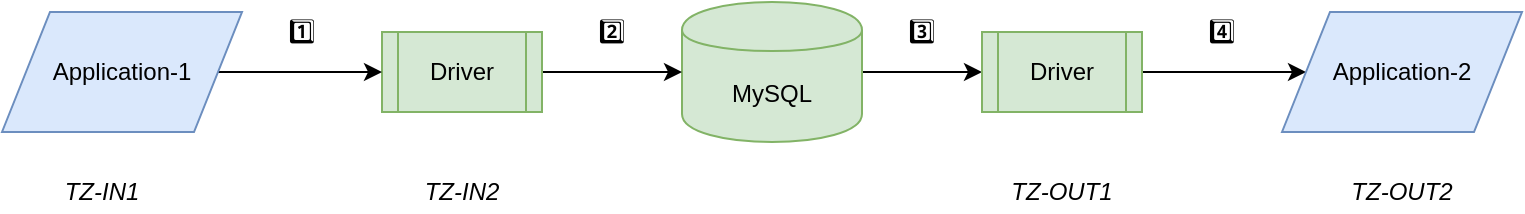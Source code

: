 <mxfile pages="1" version="11.2.5" type="device"><diagram id="tdWdfVrERL3tr06BXF3S" name="Page-1"><mxGraphModel dx="946" dy="705" grid="1" gridSize="10" guides="1" tooltips="1" connect="1" arrows="1" fold="1" page="1" pageScale="1" pageWidth="4681" pageHeight="3300" math="0" shadow="0"><root><mxCell id="0"/><mxCell id="1" parent="0"/><mxCell id="xQVByXjbwHNCumrkULU0-12" style="edgeStyle=orthogonalEdgeStyle;rounded=0;orthogonalLoop=1;jettySize=auto;html=1;exitX=1;exitY=0.5;exitDx=0;exitDy=0;entryX=0;entryY=0.5;entryDx=0;entryDy=0;" parent="1" source="xQVByXjbwHNCumrkULU0-1" target="xQVByXjbwHNCumrkULU0-3" edge="1"><mxGeometry relative="1" as="geometry"/></mxCell><mxCell id="xQVByXjbwHNCumrkULU0-1" value="MySQL" style="shape=cylinder;whiteSpace=wrap;html=1;boundedLbl=1;backgroundOutline=1;fillColor=#d5e8d4;strokeColor=#82b366;" parent="1" vertex="1"><mxGeometry x="410" y="285" width="90" height="70" as="geometry"/></mxCell><mxCell id="xQVByXjbwHNCumrkULU0-11" style="edgeStyle=orthogonalEdgeStyle;rounded=0;orthogonalLoop=1;jettySize=auto;html=1;exitX=1;exitY=0.5;exitDx=0;exitDy=0;entryX=0;entryY=0.5;entryDx=0;entryDy=0;" parent="1" source="xQVByXjbwHNCumrkULU0-2" target="xQVByXjbwHNCumrkULU0-1" edge="1"><mxGeometry relative="1" as="geometry"/></mxCell><mxCell id="xQVByXjbwHNCumrkULU0-2" value="Driver" style="shape=process;whiteSpace=wrap;html=1;backgroundOutline=1;fillColor=#d5e8d4;strokeColor=#82b366;" parent="1" vertex="1"><mxGeometry x="260" y="300" width="80" height="40" as="geometry"/></mxCell><mxCell id="xQVByXjbwHNCumrkULU0-13" style="edgeStyle=orthogonalEdgeStyle;rounded=0;orthogonalLoop=1;jettySize=auto;html=1;exitX=1;exitY=0.5;exitDx=0;exitDy=0;" parent="1" source="xQVByXjbwHNCumrkULU0-3" target="xQVByXjbwHNCumrkULU0-5" edge="1"><mxGeometry relative="1" as="geometry"/></mxCell><mxCell id="xQVByXjbwHNCumrkULU0-3" value="Driver" style="shape=process;whiteSpace=wrap;html=1;backgroundOutline=1;fillColor=#d5e8d4;strokeColor=#82b366;" parent="1" vertex="1"><mxGeometry x="560" y="300" width="80" height="40" as="geometry"/></mxCell><mxCell id="xQVByXjbwHNCumrkULU0-10" style="edgeStyle=orthogonalEdgeStyle;rounded=0;orthogonalLoop=1;jettySize=auto;html=1;exitX=1;exitY=0.5;exitDx=0;exitDy=0;entryX=0;entryY=0.5;entryDx=0;entryDy=0;" parent="1" source="xQVByXjbwHNCumrkULU0-4" target="xQVByXjbwHNCumrkULU0-2" edge="1"><mxGeometry relative="1" as="geometry"/></mxCell><mxCell id="xQVByXjbwHNCumrkULU0-4" value="Application-1" style="shape=parallelogram;perimeter=parallelogramPerimeter;whiteSpace=wrap;html=1;fillColor=#dae8fc;strokeColor=#6c8ebf;" parent="1" vertex="1"><mxGeometry x="70" y="290" width="120" height="60" as="geometry"/></mxCell><mxCell id="xQVByXjbwHNCumrkULU0-5" value="Application-2" style="shape=parallelogram;perimeter=parallelogramPerimeter;whiteSpace=wrap;html=1;fillColor=#dae8fc;strokeColor=#6c8ebf;" parent="1" vertex="1"><mxGeometry x="710" y="290" width="120" height="60" as="geometry"/></mxCell><mxCell id="xQVByXjbwHNCumrkULU0-6" value="TZ-IN1" style="text;html=1;strokeColor=none;fillColor=none;align=center;verticalAlign=middle;whiteSpace=wrap;rounded=0;fontStyle=2" parent="1" vertex="1"><mxGeometry x="90" y="370" width="60" height="20" as="geometry"/></mxCell><mxCell id="xQVByXjbwHNCumrkULU0-7" value="TZ-IN2" style="text;html=1;strokeColor=none;fillColor=none;align=center;verticalAlign=middle;whiteSpace=wrap;rounded=0;fontStyle=2" parent="1" vertex="1"><mxGeometry x="270" y="370" width="60" height="20" as="geometry"/></mxCell><mxCell id="xQVByXjbwHNCumrkULU0-8" value="TZ-OUT2" style="text;html=1;strokeColor=none;fillColor=none;align=center;verticalAlign=middle;whiteSpace=wrap;rounded=0;fontStyle=2" parent="1" vertex="1"><mxGeometry x="740" y="370" width="60" height="20" as="geometry"/></mxCell><mxCell id="xQVByXjbwHNCumrkULU0-9" value="TZ-OUT1" style="text;html=1;strokeColor=none;fillColor=none;align=center;verticalAlign=middle;whiteSpace=wrap;rounded=0;fontStyle=2" parent="1" vertex="1"><mxGeometry x="570" y="370" width="60" height="20" as="geometry"/></mxCell><mxCell id="xQVByXjbwHNCumrkULU0-14" value="1️⃣" style="text;html=1;strokeColor=none;fillColor=none;align=center;verticalAlign=middle;whiteSpace=wrap;rounded=0;" parent="1" vertex="1"><mxGeometry x="200" y="290" width="40" height="20" as="geometry"/></mxCell><mxCell id="xQVByXjbwHNCumrkULU0-15" value="2️⃣" style="text;html=1;strokeColor=none;fillColor=none;align=center;verticalAlign=middle;whiteSpace=wrap;rounded=0;" parent="1" vertex="1"><mxGeometry x="355" y="290" width="40" height="20" as="geometry"/></mxCell><mxCell id="xQVByXjbwHNCumrkULU0-16" value="3️⃣" style="text;html=1;strokeColor=none;fillColor=none;align=center;verticalAlign=middle;whiteSpace=wrap;rounded=0;" parent="1" vertex="1"><mxGeometry x="510" y="290" width="40" height="20" as="geometry"/></mxCell><mxCell id="xQVByXjbwHNCumrkULU0-17" value="4️⃣" style="text;html=1;strokeColor=none;fillColor=none;align=center;verticalAlign=middle;whiteSpace=wrap;rounded=0;" parent="1" vertex="1"><mxGeometry x="660" y="290" width="40" height="20" as="geometry"/></mxCell></root></mxGraphModel></diagram></mxfile>